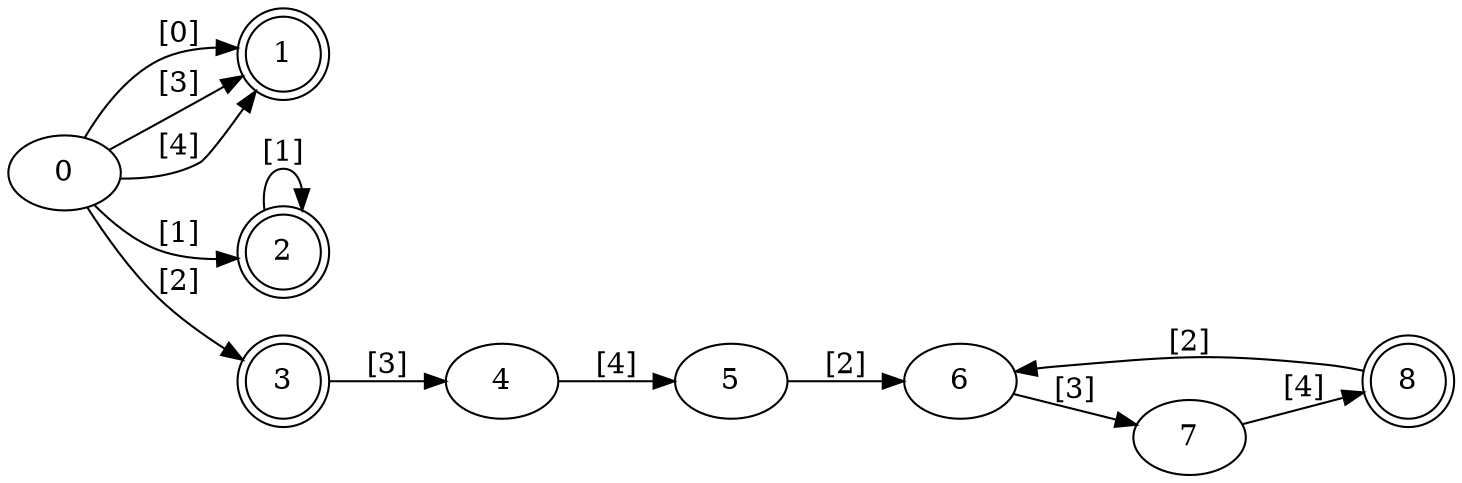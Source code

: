 digraph DFA {
rankdir = LR
1 [shape = doublecircle]
2 [shape = doublecircle]
3 [shape = doublecircle]
8 [shape = doublecircle]
0 -> 1 [label="[0]"]
0 -> 2 [label="[1]"]
0 -> 3 [label="[2]"]
0 -> 1 [label="[3]"]
0 -> 1 [label="[4]"]
2 -> 2 [label="[1]"]
3 -> 4 [label="[3]"]
4 -> 5 [label="[4]"]
5 -> 6 [label="[2]"]
6 -> 7 [label="[3]"]
7 -> 8 [label="[4]"]
8 -> 6 [label="[2]"]
}


